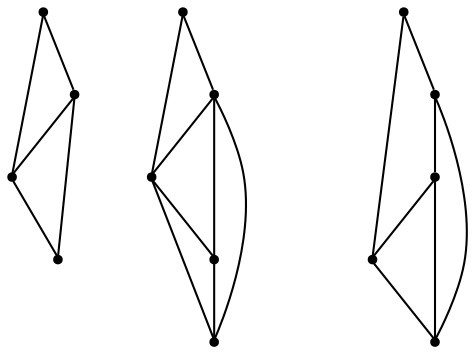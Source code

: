 graph {
  node [shape=point,comment="{\"directed\":false,\"doi\":\"10.1007/978-3-642-00219-9_29\",\"figure\":\"2 (3)\"}"]

  v0 [pos="1470.3507237456565,716.6987801291723"]
  v1 [pos="1428.884455640926,646.1022994301533"]
  v2 [pos="1428.95950203829,788.2809554360126"]
  v3 [pos="1388.1072846168695,717.3114524841305"]
  v4 [pos="1280.1186046511627,716.9675596757365"]
  v5 [pos="1239.641619216564,646.2086409828878"]
  v6 [pos="1239.5509209211482,687.7767398487435"]
  v7 [pos="1239.4310821000918,787.2785972595213"]
  v8 [pos="1198.8195921432139,716.3841439680617"]
  v9 [pos="1083.9612877601799,716.1923221241342"]
  v10 [pos="1042.8244253025498,644.607920768044"]
  v11 [pos="1044.500689502095,716.1005452936342"]
  v12 [pos="1042.8369595461113,787.7131220730865"]
  v13 [pos="1001.7772590371065,715.875587116588"]

  v0 -- v1 [id="-1",pos="1470.3507237456565,716.6987801291723 1428.884455640926,646.1022994301533 1428.884455640926,646.1022994301533 1428.884455640926,646.1022994301533"]
  v13 -- v11 [id="-2",pos="1001.7772590371065,715.875587116588 1044.500689502095,716.1005452936342 1044.500689502095,716.1005452936342 1044.500689502095,716.1005452936342"]
  v11 -- v9 [id="-3",pos="1044.500689502095,716.1005452936342 1083.9612877601799,716.1923221241342 1083.9612877601799,716.1923221241342 1083.9612877601799,716.1923221241342"]
  v13 -- v10 [id="-4",pos="1001.7772590371065,715.875587116588 1042.8244253025498,644.607920768044 1042.8244253025498,644.607920768044 1042.8244253025498,644.607920768044"]
  v12 -- v13 [id="-5",pos="1042.8369595461113,787.7131220730865 1001.7772590371065,715.875587116588 1001.7772590371065,715.875587116588 1001.7772590371065,715.875587116588"]
  v12 -- v9 [id="-6",pos="1042.8369595461113,787.7131220730865 1083.9612877601799,716.1923221241342 1083.9612877601799,716.1923221241342 1083.9612877601799,716.1923221241342"]
  v11 -- v10 [id="-7",pos="1044.500689502095,716.1005452936342 1042.8244253025498,644.607920768044 1042.8244253025498,644.607920768044 1042.8244253025498,644.607920768044"]
  v9 -- v10 [id="-8",pos="1083.9612877601799,716.1923221241342 1042.8244253025498,644.607920768044 1042.8244253025498,644.607920768044 1042.8244253025498,644.607920768044"]
  v2 -- v0 [id="-9",pos="1428.95950203829,788.2809554360126 1470.3507237456565,716.6987801291723 1470.3507237456565,716.6987801291723 1470.3507237456565,716.6987801291723"]
  v2 -- v3 [id="-10",pos="1428.95950203829,788.2809554360126 1388.1072846168695,717.3114524841305 1388.1072846168695,717.3114524841305 1388.1072846168695,717.3114524841305"]
  v3 -- v1 [id="-12",pos="1388.1072846168695,717.3114524841305 1428.884455640926,646.1022994301533 1428.884455640926,646.1022994301533 1428.884455640926,646.1022994301533"]
  v3 -- v0 [id="-13",pos="1388.1072846168695,717.3114524841305 1470.3507237456565,716.6987801291723 1470.3507237456565,716.6987801291723 1470.3507237456565,716.6987801291723"]
  v4 -- v5 [id="-14",pos="1280.1186046511627,716.9675596757365 1239.641619216564,646.2086409828878 1239.641619216564,646.2086409828878 1239.641619216564,646.2086409828878"]
  v4 -- v6 [id="-15",pos="1280.1186046511627,716.9675596757365 1239.5509209211482,687.7767398487435 1239.5509209211482,687.7767398487435 1239.5509209211482,687.7767398487435"]
  v6 -- v5 [id="-16",pos="1239.5509209211482,687.7767398487435 1239.641619216564,646.2086409828878 1239.641619216564,646.2086409828878 1239.641619216564,646.2086409828878"]
  v7 -- v8 [id="-17",pos="1239.4310821000918,787.2785972595213 1198.8195921432139,716.3841439680617 1198.8195921432139,716.3841439680617 1198.8195921432139,716.3841439680617"]
  v7 -- v4 [id="-18",pos="1239.4310821000918,787.2785972595213 1280.1186046511627,716.9675596757365 1280.1186046511627,716.9675596757365 1280.1186046511627,716.9675596757365"]
  v8 -- v5 [id="-20",pos="1198.8195921432139,716.3841439680617 1239.641619216564,646.2086409828878 1239.641619216564,646.2086409828878 1239.641619216564,646.2086409828878"]
  v8 -- v6 [id="-21",pos="1198.8195921432139,716.3841439680617 1239.5509209211482,687.7767398487435 1239.5509209211482,687.7767398487435 1239.5509209211482,687.7767398487435"]
  v8 -- v4 [id="-22",pos="1198.8195921432139,716.3841439680617 1280.1186046511627,716.9675596757365 1280.1186046511627,716.9675596757365 1280.1186046511627,716.9675596757365"]
}